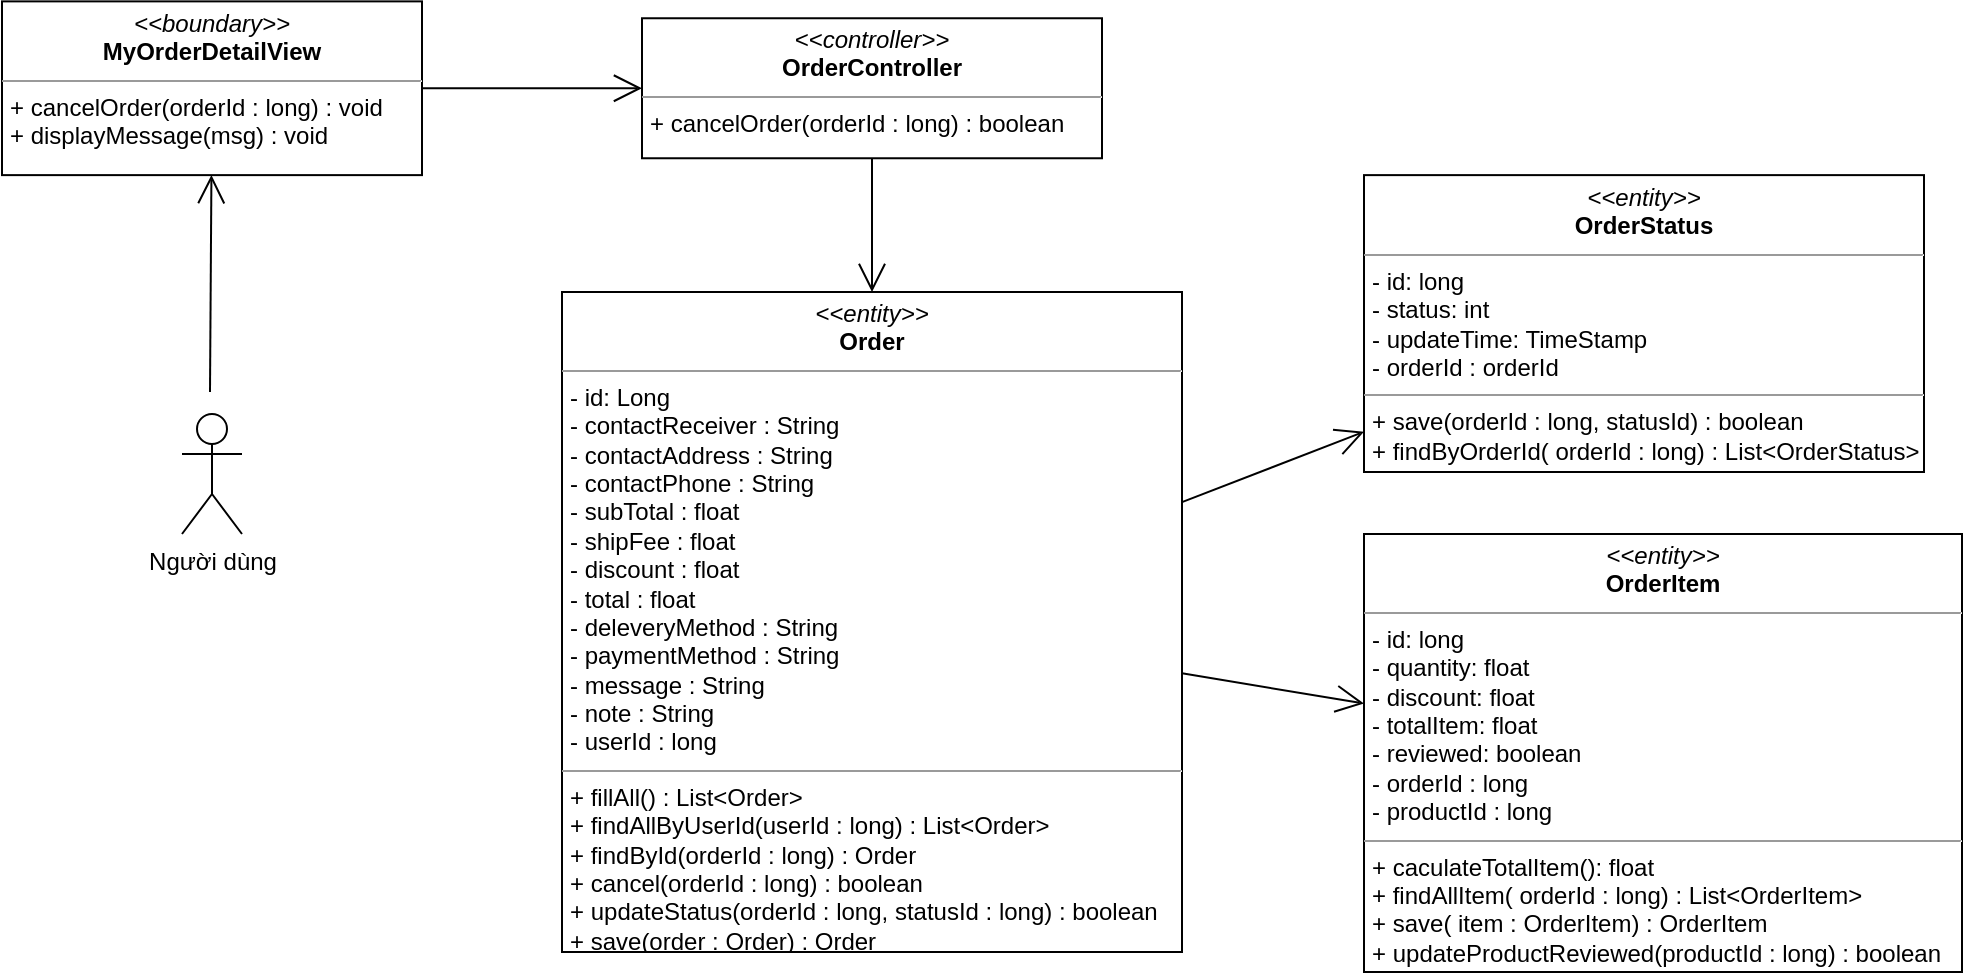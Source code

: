 <mxfile version="14.7.4" type="device"><diagram id="C5RBs43oDa-KdzZeNtuy" name="Page-1"><mxGraphModel dx="1422" dy="794" grid="1" gridSize="10" guides="1" tooltips="1" connect="1" arrows="1" fold="1" page="1" pageScale="1" pageWidth="827" pageHeight="1169" math="0" shadow="0"><root><mxCell id="WIyWlLk6GJQsqaUBKTNV-0"/><mxCell id="WIyWlLk6GJQsqaUBKTNV-1" parent="WIyWlLk6GJQsqaUBKTNV-0"/><mxCell id="NlGr89s5zLIfCeM1aNZ--0" value="&lt;p style=&quot;margin: 0px ; margin-top: 4px ; text-align: center&quot;&gt;&lt;i&gt;&amp;lt;&amp;lt;boundary&amp;gt;&amp;gt;&lt;/i&gt;&lt;br&gt;&lt;b&gt;MyOrderDetailView&lt;/b&gt;&lt;/p&gt;&lt;hr size=&quot;1&quot;&gt;&lt;p style=&quot;margin: 0px ; margin-left: 4px&quot;&gt;&lt;span&gt;+ cancelOrder(orderId : long) : void&lt;/span&gt;&lt;/p&gt;&lt;p style=&quot;margin: 0px ; margin-left: 4px&quot;&gt;&lt;span&gt;+ displayMessage(msg) : void&amp;nbsp;&lt;/span&gt;&lt;/p&gt;" style="verticalAlign=top;align=left;overflow=fill;fontSize=12;fontFamily=Helvetica;html=1;" parent="WIyWlLk6GJQsqaUBKTNV-1" vertex="1"><mxGeometry x="290" y="154.69" width="210" height="86.87" as="geometry"/></mxCell><mxCell id="NlGr89s5zLIfCeM1aNZ--1" value="" style="endArrow=open;endFill=1;endSize=12;html=1;exitX=1;exitY=0.5;exitDx=0;exitDy=0;" parent="WIyWlLk6GJQsqaUBKTNV-1" source="NlGr89s5zLIfCeM1aNZ--0" target="NlGr89s5zLIfCeM1aNZ--2" edge="1"><mxGeometry width="160" relative="1" as="geometry"><mxPoint x="310" y="220" as="sourcePoint"/><mxPoint x="280" y="197.5" as="targetPoint"/></mxGeometry></mxCell><mxCell id="NlGr89s5zLIfCeM1aNZ--2" value="&lt;p style=&quot;margin: 0px ; margin-top: 4px ; text-align: center&quot;&gt;&lt;i&gt;&amp;lt;&amp;lt;controller&amp;gt;&amp;gt;&lt;/i&gt;&lt;br&gt;&lt;b&gt;OrderController&lt;/b&gt;&lt;/p&gt;&lt;hr size=&quot;1&quot;&gt;&lt;p style=&quot;margin: 0px ; margin-left: 4px&quot;&gt;+ cancelOrder(orderId : long) : boolean&lt;br&gt;&lt;/p&gt;" style="verticalAlign=top;align=left;overflow=fill;fontSize=12;fontFamily=Helvetica;html=1;" parent="WIyWlLk6GJQsqaUBKTNV-1" vertex="1"><mxGeometry x="610" y="163.13" width="230" height="70" as="geometry"/></mxCell><mxCell id="NlGr89s5zLIfCeM1aNZ--3" value="" style="endArrow=open;endFill=1;endSize=12;html=1;" parent="WIyWlLk6GJQsqaUBKTNV-1" source="NlGr89s5zLIfCeM1aNZ--2" target="NlGr89s5zLIfCeM1aNZ--10" edge="1"><mxGeometry width="160" relative="1" as="geometry"><mxPoint x="670" y="190" as="sourcePoint"/><mxPoint x="555" y="198.125" as="targetPoint"/></mxGeometry></mxCell><mxCell id="NlGr89s5zLIfCeM1aNZ--5" value="&lt;p style=&quot;margin: 0px ; margin-top: 4px ; text-align: center&quot;&gt;&lt;i&gt;&amp;lt;&amp;lt;entity&amp;gt;&amp;gt;&lt;/i&gt;&lt;br&gt;&lt;b&gt;OrderItem&lt;/b&gt;&lt;/p&gt;&lt;hr size=&quot;1&quot;&gt;&lt;p style=&quot;margin: 0px ; margin-left: 4px&quot;&gt;- id: long&lt;/p&gt;&lt;p style=&quot;margin: 0px ; margin-left: 4px&quot;&gt;- quantity: float&lt;br&gt;- discount: float&lt;/p&gt;&lt;p style=&quot;margin: 0px ; margin-left: 4px&quot;&gt;- totalItem: float&lt;/p&gt;&lt;p style=&quot;margin: 0px ; margin-left: 4px&quot;&gt;- reviewed: boolean&lt;/p&gt;&lt;p style=&quot;margin: 0px ; margin-left: 4px&quot;&gt;- orderId : long&lt;/p&gt;&lt;p style=&quot;margin: 0px ; margin-left: 4px&quot;&gt;- productId : long&lt;/p&gt;&lt;hr size=&quot;1&quot;&gt;&lt;p style=&quot;margin: 0px 0px 0px 4px&quot;&gt;+ caculateTotalItem(): float&lt;br&gt;&lt;/p&gt;&lt;p style=&quot;margin: 0px 0px 0px 4px&quot;&gt;+ findAllItem( orderId : long) : List&amp;lt;OrderItem&amp;gt;&lt;br&gt;&lt;/p&gt;&lt;p style=&quot;margin: 0px 0px 0px 4px&quot;&gt;+ save( item : OrderItem) : OrderItem&lt;/p&gt;&lt;p style=&quot;margin: 0px 0px 0px 4px&quot;&gt;+ updateProductReviewed(productId : long) : boolean&lt;/p&gt;" style="verticalAlign=top;align=left;overflow=fill;fontSize=12;fontFamily=Helvetica;html=1;" parent="WIyWlLk6GJQsqaUBKTNV-1" vertex="1"><mxGeometry x="971" y="421" width="299" height="219" as="geometry"/></mxCell><mxCell id="NlGr89s5zLIfCeM1aNZ--6" value="&lt;p style=&quot;margin: 0px ; margin-top: 4px ; text-align: center&quot;&gt;&lt;i&gt;&amp;lt;&amp;lt;entity&amp;gt;&amp;gt;&lt;/i&gt;&lt;br&gt;&lt;b&gt;OrderStatus&lt;/b&gt;&lt;/p&gt;&lt;hr size=&quot;1&quot;&gt;&lt;p style=&quot;margin: 0px ; margin-left: 4px&quot;&gt;- id: long&lt;/p&gt;&lt;p style=&quot;margin: 0px ; margin-left: 4px&quot;&gt;- status: int&lt;br&gt;- updateTime: TimeStamp&lt;/p&gt;&lt;p style=&quot;margin: 0px ; margin-left: 4px&quot;&gt;- orderId : orderId&lt;/p&gt;&lt;hr size=&quot;1&quot;&gt;&lt;p style=&quot;margin: 0px 0px 0px 4px&quot;&gt;+ save(orderId : long, statusId) : boolean&lt;/p&gt;&lt;p style=&quot;margin: 0px 0px 0px 4px&quot;&gt;+ findByOrderId( orderId : long) : List&amp;lt;OrderStatus&amp;gt;&lt;/p&gt;" style="verticalAlign=top;align=left;overflow=fill;fontSize=12;fontFamily=Helvetica;html=1;" parent="WIyWlLk6GJQsqaUBKTNV-1" vertex="1"><mxGeometry x="971" y="241.56" width="280" height="148.44" as="geometry"/></mxCell><mxCell id="NlGr89s5zLIfCeM1aNZ--10" value="&lt;p style=&quot;margin: 0px ; margin-top: 4px ; text-align: center&quot;&gt;&lt;i&gt;&amp;lt;&amp;lt;entity&amp;gt;&amp;gt;&lt;/i&gt;&lt;br&gt;&lt;b&gt;Order&lt;/b&gt;&lt;/p&gt;&lt;hr size=&quot;1&quot;&gt;&lt;p style=&quot;margin: 0px ; margin-left: 4px&quot;&gt;- id: Long&lt;/p&gt;&lt;p style=&quot;margin: 0px 0px 0px 4px&quot;&gt;- contactReceiver : String&lt;/p&gt;&lt;p style=&quot;margin: 0px 0px 0px 4px&quot;&gt;- contactAddress : String&lt;/p&gt;&lt;p style=&quot;margin: 0px 0px 0px 4px&quot;&gt;- contactPhone : String&lt;/p&gt;&lt;p style=&quot;margin: 0px 0px 0px 4px&quot;&gt;- subTotal : float&lt;/p&gt;&lt;p style=&quot;margin: 0px 0px 0px 4px&quot;&gt;- shipFee : float&lt;/p&gt;&lt;p style=&quot;margin: 0px 0px 0px 4px&quot;&gt;- discount : float&lt;/p&gt;&lt;p style=&quot;margin: 0px 0px 0px 4px&quot;&gt;- total : float&lt;/p&gt;&lt;p style=&quot;margin: 0px 0px 0px 4px&quot;&gt;- deleveryMethod : String&lt;/p&gt;&lt;p style=&quot;margin: 0px 0px 0px 4px&quot;&gt;- paymentMethod : String&lt;/p&gt;&lt;p style=&quot;margin: 0px 0px 0px 4px&quot;&gt;- message : String&lt;/p&gt;&lt;p style=&quot;margin: 0px 0px 0px 4px&quot;&gt;- note : String&lt;/p&gt;&lt;p style=&quot;margin: 0px 0px 0px 4px&quot;&gt;- userId : long&lt;/p&gt;&lt;hr size=&quot;1&quot;&gt;&lt;p style=&quot;margin: 0px 0px 0px 4px&quot;&gt;+ fillAll() : List&amp;lt;Order&amp;gt;&lt;/p&gt;&lt;p style=&quot;margin: 0px 0px 0px 4px&quot;&gt;+ findAllByUserId(userId : long) : List&amp;lt;Order&amp;gt;&lt;/p&gt;&lt;p style=&quot;margin: 0px 0px 0px 4px&quot;&gt;+ findById(orderId : long) : Order&lt;br&gt;&lt;/p&gt;&lt;p style=&quot;margin: 0px 0px 0px 4px&quot;&gt;+ cancel(orderId : long) : boolean&lt;br&gt;&lt;/p&gt;&lt;p style=&quot;margin: 0px 0px 0px 4px&quot;&gt;+ updateStatus(orderId : long, statusId : long) : boolean&lt;/p&gt;&lt;p style=&quot;margin: 0px 0px 0px 4px&quot;&gt;+ save(order : Order) : Order&lt;/p&gt;" style="verticalAlign=top;align=left;overflow=fill;fontSize=12;fontFamily=Helvetica;html=1;" parent="WIyWlLk6GJQsqaUBKTNV-1" vertex="1"><mxGeometry x="570" y="300" width="310" height="330" as="geometry"/></mxCell><mxCell id="rHbLUw2sdJWSqTzGj6NM-0" value="" style="endArrow=open;endFill=1;endSize=12;html=1;" parent="WIyWlLk6GJQsqaUBKTNV-1" source="NlGr89s5zLIfCeM1aNZ--10" target="NlGr89s5zLIfCeM1aNZ--6" edge="1"><mxGeometry width="160" relative="1" as="geometry"><mxPoint x="1220" y="160" as="sourcePoint"/><mxPoint x="1160" y="190" as="targetPoint"/></mxGeometry></mxCell><mxCell id="rHbLUw2sdJWSqTzGj6NM-1" value="" style="endArrow=open;endFill=1;endSize=12;html=1;" parent="WIyWlLk6GJQsqaUBKTNV-1" source="NlGr89s5zLIfCeM1aNZ--10" target="NlGr89s5zLIfCeM1aNZ--5" edge="1"><mxGeometry width="160" relative="1" as="geometry"><mxPoint x="910" y="430" as="sourcePoint"/><mxPoint x="1070" y="430" as="targetPoint"/></mxGeometry></mxCell><mxCell id="G38XEkJyITRZ4dh-444--0" value="Người dùng" style="shape=umlActor;verticalLabelPosition=bottom;verticalAlign=top;html=1;" vertex="1" parent="WIyWlLk6GJQsqaUBKTNV-1"><mxGeometry x="380" y="361" width="30" height="60" as="geometry"/></mxCell><mxCell id="G38XEkJyITRZ4dh-444--1" value="" style="endArrow=open;endFill=1;endSize=12;html=1;" edge="1" parent="WIyWlLk6GJQsqaUBKTNV-1" target="NlGr89s5zLIfCeM1aNZ--0"><mxGeometry width="160" relative="1" as="geometry"><mxPoint x="394" y="350" as="sourcePoint"/><mxPoint x="800" y="410" as="targetPoint"/></mxGeometry></mxCell></root></mxGraphModel></diagram></mxfile>